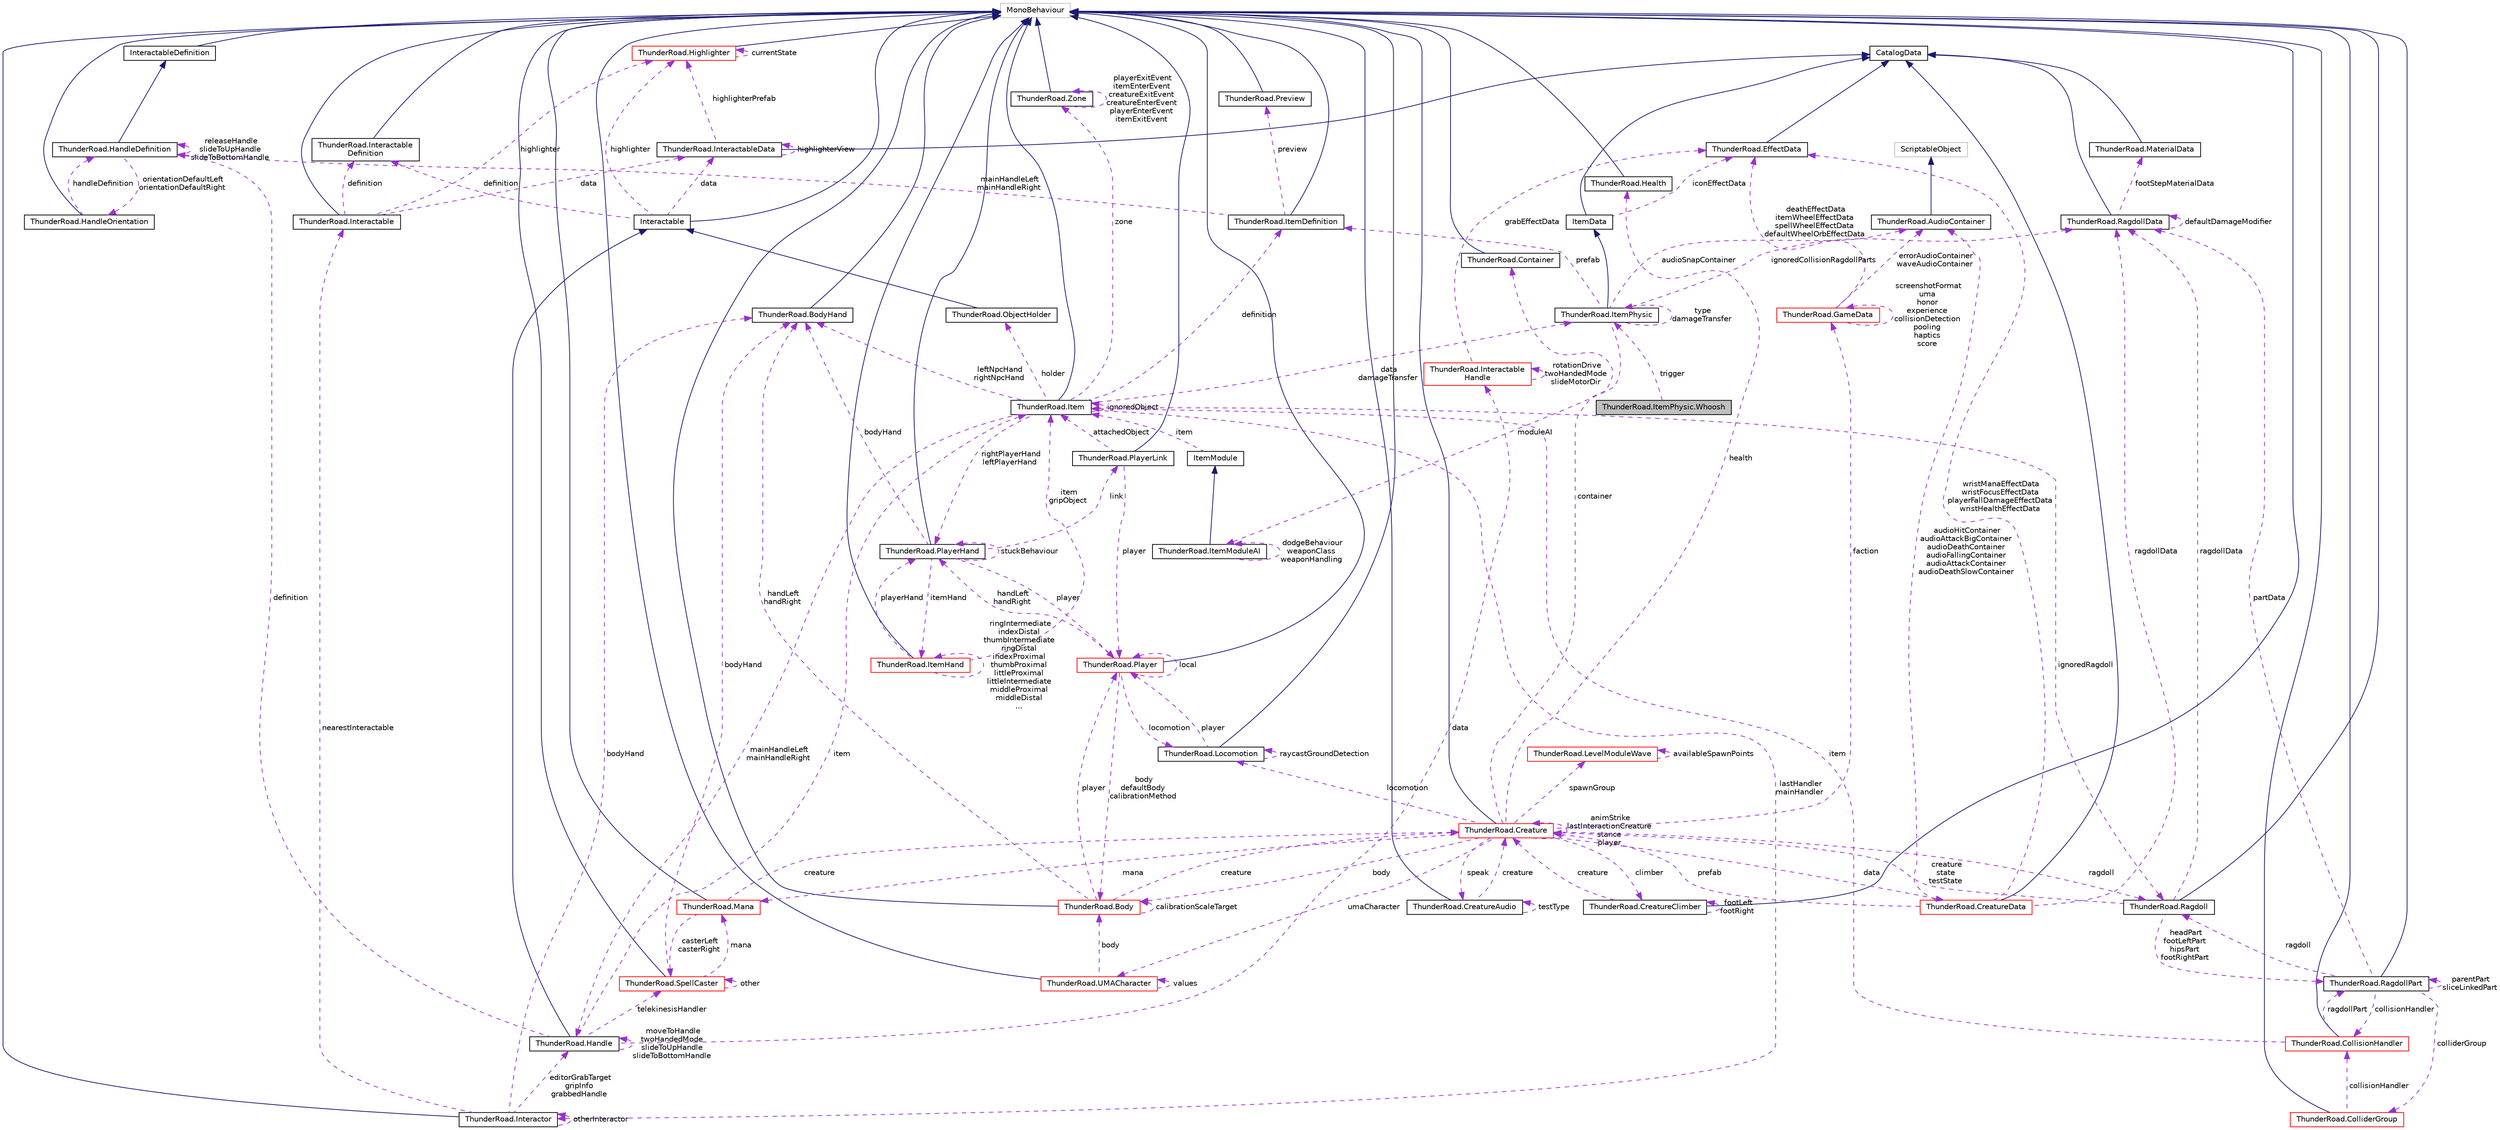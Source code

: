 digraph "ThunderRoad.ItemPhysic.Whoosh"
{
 // LATEX_PDF_SIZE
  edge [fontname="Helvetica",fontsize="10",labelfontname="Helvetica",labelfontsize="10"];
  node [fontname="Helvetica",fontsize="10",shape=record];
  Node1 [label="ThunderRoad.ItemPhysic.Whoosh",height=0.2,width=0.4,color="black", fillcolor="grey75", style="filled", fontcolor="black",tooltip="Class Whoosh."];
  Node2 -> Node1 [dir="back",color="darkorchid3",fontsize="10",style="dashed",label=" trigger" ,fontname="Helvetica"];
  Node2 [label="ThunderRoad.ItemPhysic",height=0.2,width=0.4,color="black", fillcolor="white", style="filled",URL="$class_thunder_road_1_1_item_physic.html",tooltip="Class ItemPhysic. Implements the ThunderRoad.ItemData"];
  Node3 -> Node2 [dir="back",color="midnightblue",fontsize="10",style="solid",fontname="Helvetica"];
  Node3 [label="ItemData",height=0.2,width=0.4,color="black", fillcolor="white", style="filled",URL="$class_thunder_road_1_1_item_data.html",tooltip="Class ItemData. Implements the ThunderRoad.CatalogData"];
  Node4 -> Node3 [dir="back",color="midnightblue",fontsize="10",style="solid",fontname="Helvetica"];
  Node4 [label="CatalogData",height=0.2,width=0.4,color="black", fillcolor="white", style="filled",URL="$class_thunder_road_1_1_catalog_data.html",tooltip="Class CatalogData."];
  Node5 -> Node3 [dir="back",color="darkorchid3",fontsize="10",style="dashed",label=" iconEffectData" ,fontname="Helvetica"];
  Node5 [label="ThunderRoad.EffectData",height=0.2,width=0.4,color="black", fillcolor="white", style="filled",URL="$class_thunder_road_1_1_effect_data.html",tooltip="Class EffectData. Implements the ThunderRoad.CatalogData"];
  Node4 -> Node5 [dir="back",color="midnightblue",fontsize="10",style="solid",fontname="Helvetica"];
  Node6 -> Node2 [dir="back",color="darkorchid3",fontsize="10",style="dashed",label=" ignoredCollisionRagdollParts" ,fontname="Helvetica"];
  Node6 [label="ThunderRoad.RagdollData",height=0.2,width=0.4,color="black", fillcolor="white", style="filled",URL="$class_thunder_road_1_1_ragdoll_data.html",tooltip="Class RagdollData. Implements the ThunderRoad.CatalogData"];
  Node4 -> Node6 [dir="back",color="midnightblue",fontsize="10",style="solid",fontname="Helvetica"];
  Node7 -> Node6 [dir="back",color="darkorchid3",fontsize="10",style="dashed",label=" footStepMaterialData" ,fontname="Helvetica"];
  Node7 [label="ThunderRoad.MaterialData",height=0.2,width=0.4,color="black", fillcolor="white", style="filled",URL="$class_thunder_road_1_1_material_data.html",tooltip="Class MaterialData. Implements the ThunderRoad.CatalogData"];
  Node4 -> Node7 [dir="back",color="midnightblue",fontsize="10",style="solid",fontname="Helvetica"];
  Node6 -> Node6 [dir="back",color="darkorchid3",fontsize="10",style="dashed",label=" defaultDamageModifier" ,fontname="Helvetica"];
  Node8 -> Node2 [dir="back",color="darkorchid3",fontsize="10",style="dashed",label=" prefab" ,fontname="Helvetica"];
  Node8 [label="ThunderRoad.ItemDefinition",height=0.2,width=0.4,color="black", fillcolor="white", style="filled",URL="$class_thunder_road_1_1_item_definition.html",tooltip="Class ItemDefinition. Implements the UnityEngine.MonoBehaviour"];
  Node9 -> Node8 [dir="back",color="midnightblue",fontsize="10",style="solid",fontname="Helvetica"];
  Node9 [label="MonoBehaviour",height=0.2,width=0.4,color="grey75", fillcolor="white", style="filled",tooltip=" "];
  Node10 -> Node8 [dir="back",color="darkorchid3",fontsize="10",style="dashed",label=" mainHandleLeft\nmainHandleRight" ,fontname="Helvetica"];
  Node10 [label="ThunderRoad.HandleDefinition",height=0.2,width=0.4,color="black", fillcolor="white", style="filled",URL="$class_thunder_road_1_1_handle_definition.html",tooltip="Class HandleDefinition. Implements the ThunderRoad.InteractableDefinition"];
  Node11 -> Node10 [dir="back",color="midnightblue",fontsize="10",style="solid",fontname="Helvetica"];
  Node11 [label="InteractableDefinition",height=0.2,width=0.4,color="black", fillcolor="white", style="filled",URL="$class_thunder_road_1_1_interactable_definition.html",tooltip="Class InteractableDefinition. Implements the UnityEngine.MonoBehaviour"];
  Node9 -> Node11 [dir="back",color="midnightblue",fontsize="10",style="solid",fontname="Helvetica"];
  Node12 -> Node10 [dir="back",color="darkorchid3",fontsize="10",style="dashed",label=" orientationDefaultLeft\norientationDefaultRight" ,fontname="Helvetica"];
  Node12 [label="ThunderRoad.HandleOrientation",height=0.2,width=0.4,color="black", fillcolor="white", style="filled",URL="$class_thunder_road_1_1_handle_orientation.html",tooltip="Class HandleOrientation. Implements the UnityEngine.MonoBehaviour"];
  Node9 -> Node12 [dir="back",color="midnightblue",fontsize="10",style="solid",fontname="Helvetica"];
  Node10 -> Node12 [dir="back",color="darkorchid3",fontsize="10",style="dashed",label=" handleDefinition" ,fontname="Helvetica"];
  Node10 -> Node10 [dir="back",color="darkorchid3",fontsize="10",style="dashed",label=" releaseHandle\nslideToUpHandle\nslideToBottomHandle" ,fontname="Helvetica"];
  Node13 -> Node8 [dir="back",color="darkorchid3",fontsize="10",style="dashed",label=" preview" ,fontname="Helvetica"];
  Node13 [label="ThunderRoad.Preview",height=0.2,width=0.4,color="black", fillcolor="white", style="filled",URL="$class_thunder_road_1_1_preview.html",tooltip="Class Preview. Implements the UnityEngine.MonoBehaviour"];
  Node9 -> Node13 [dir="back",color="midnightblue",fontsize="10",style="solid",fontname="Helvetica"];
  Node14 -> Node2 [dir="back",color="darkorchid3",fontsize="10",style="dashed",label=" audioSnapContainer" ,fontname="Helvetica"];
  Node14 [label="ThunderRoad.AudioContainer",height=0.2,width=0.4,color="black", fillcolor="white", style="filled",URL="$class_thunder_road_1_1_audio_container.html",tooltip="Class AudioContainer. Implements the UnityEngine.ScriptableObject"];
  Node15 -> Node14 [dir="back",color="midnightblue",fontsize="10",style="solid",fontname="Helvetica"];
  Node15 [label="ScriptableObject",height=0.2,width=0.4,color="grey75", fillcolor="white", style="filled",tooltip=" "];
  Node2 -> Node2 [dir="back",color="darkorchid3",fontsize="10",style="dashed",label=" type\ndamageTransfer" ,fontname="Helvetica"];
  Node16 -> Node2 [dir="back",color="darkorchid3",fontsize="10",style="dashed",label=" moduleAI" ,fontname="Helvetica"];
  Node16 [label="ThunderRoad.ItemModuleAI",height=0.2,width=0.4,color="black", fillcolor="white", style="filled",URL="$class_thunder_road_1_1_item_module_a_i.html",tooltip="Class ItemModuleAI. Implements the ThunderRoad.ItemModule"];
  Node17 -> Node16 [dir="back",color="midnightblue",fontsize="10",style="solid",fontname="Helvetica"];
  Node17 [label="ItemModule",height=0.2,width=0.4,color="black", fillcolor="white", style="filled",URL="$class_thunder_road_1_1_item_module.html",tooltip="Class ItemModule."];
  Node18 -> Node17 [dir="back",color="darkorchid3",fontsize="10",style="dashed",label=" item" ,fontname="Helvetica"];
  Node18 [label="ThunderRoad.Item",height=0.2,width=0.4,color="black", fillcolor="white", style="filled",URL="$class_thunder_road_1_1_item.html",tooltip="Class Item. Implements the UnityEngine.MonoBehaviour"];
  Node9 -> Node18 [dir="back",color="midnightblue",fontsize="10",style="solid",fontname="Helvetica"];
  Node19 -> Node18 [dir="back",color="darkorchid3",fontsize="10",style="dashed",label=" lastHandler\nmainHandler" ,fontname="Helvetica"];
  Node19 [label="ThunderRoad.Interactor",height=0.2,width=0.4,color="black", fillcolor="white", style="filled",URL="$class_thunder_road_1_1_interactor.html",tooltip="Class Interactor. Implements the UnityEngine.MonoBehaviour"];
  Node9 -> Node19 [dir="back",color="midnightblue",fontsize="10",style="solid",fontname="Helvetica"];
  Node19 -> Node19 [dir="back",color="darkorchid3",fontsize="10",style="dashed",label=" otherInteractor" ,fontname="Helvetica"];
  Node20 -> Node19 [dir="back",color="darkorchid3",fontsize="10",style="dashed",label=" editorGrabTarget\ngripInfo\ngrabbedHandle" ,fontname="Helvetica"];
  Node20 [label="ThunderRoad.Handle",height=0.2,width=0.4,color="black", fillcolor="white", style="filled",URL="$class_thunder_road_1_1_handle.html",tooltip="Class Handle. Implements the ThunderRoad.Interactable"];
  Node21 -> Node20 [dir="back",color="midnightblue",fontsize="10",style="solid",fontname="Helvetica"];
  Node21 [label="Interactable",height=0.2,width=0.4,color="black", fillcolor="white", style="filled",URL="$class_thunder_road_1_1_interactable.html",tooltip="Class Interactable. Implements the UnityEngine.MonoBehaviour"];
  Node9 -> Node21 [dir="back",color="midnightblue",fontsize="10",style="solid",fontname="Helvetica"];
  Node22 -> Node21 [dir="back",color="darkorchid3",fontsize="10",style="dashed",label=" highlighter" ,fontname="Helvetica"];
  Node22 [label="ThunderRoad.Highlighter",height=0.2,width=0.4,color="red", fillcolor="white", style="filled",URL="$class_thunder_road_1_1_highlighter.html",tooltip="Class Highlighter. Implements the UnityEngine.MonoBehaviour"];
  Node9 -> Node22 [dir="back",color="midnightblue",fontsize="10",style="solid",fontname="Helvetica"];
  Node22 -> Node22 [dir="back",color="darkorchid3",fontsize="10",style="dashed",label=" currentState" ,fontname="Helvetica"];
  Node25 -> Node21 [dir="back",color="darkorchid3",fontsize="10",style="dashed",label=" data" ,fontname="Helvetica"];
  Node25 [label="ThunderRoad.InteractableData",height=0.2,width=0.4,color="black", fillcolor="white", style="filled",URL="$class_thunder_road_1_1_interactable_data.html",tooltip="Class InteractableData. Implements the ThunderRoad.CatalogData"];
  Node4 -> Node25 [dir="back",color="midnightblue",fontsize="10",style="solid",fontname="Helvetica"];
  Node22 -> Node25 [dir="back",color="darkorchid3",fontsize="10",style="dashed",label=" highlighterPrefab" ,fontname="Helvetica"];
  Node25 -> Node25 [dir="back",color="darkorchid3",fontsize="10",style="dashed",label=" highlighterView" ,fontname="Helvetica"];
  Node26 -> Node21 [dir="back",color="darkorchid3",fontsize="10",style="dashed",label=" definition" ,fontname="Helvetica"];
  Node26 [label="ThunderRoad.Interactable\lDefinition",height=0.2,width=0.4,color="black", fillcolor="white", style="filled",URL="$class_thunder_road_1_1_interactable_definition.html",tooltip="Class InteractableDefinition. Implements the UnityEngine.MonoBehaviour"];
  Node9 -> Node26 [dir="back",color="midnightblue",fontsize="10",style="solid",fontname="Helvetica"];
  Node10 -> Node20 [dir="back",color="darkorchid3",fontsize="10",style="dashed",label=" definition" ,fontname="Helvetica"];
  Node27 -> Node20 [dir="back",color="darkorchid3",fontsize="10",style="dashed",label=" data" ,fontname="Helvetica"];
  Node27 [label="ThunderRoad.Interactable\lHandle",height=0.2,width=0.4,color="red", fillcolor="white", style="filled",URL="$class_thunder_road_1_1_interactable_handle.html",tooltip="Class InteractableHandle. Implements the ThunderRoad.InteractableData"];
  Node5 -> Node27 [dir="back",color="darkorchid3",fontsize="10",style="dashed",label=" grabEffectData" ,fontname="Helvetica"];
  Node27 -> Node27 [dir="back",color="darkorchid3",fontsize="10",style="dashed",label=" rotationDrive\ntwoHandedMode\nslideMotorDir" ,fontname="Helvetica"];
  Node30 -> Node20 [dir="back",color="darkorchid3",fontsize="10",style="dashed",label=" telekinesisHandler" ,fontname="Helvetica"];
  Node30 [label="ThunderRoad.SpellCaster",height=0.2,width=0.4,color="red", fillcolor="white", style="filled",URL="$class_thunder_road_1_1_spell_caster.html",tooltip="Class SpellCaster. Implements the UnityEngine.MonoBehaviour"];
  Node9 -> Node30 [dir="back",color="midnightblue",fontsize="10",style="solid",fontname="Helvetica"];
  Node30 -> Node30 [dir="back",color="darkorchid3",fontsize="10",style="dashed",label=" other" ,fontname="Helvetica"];
  Node35 -> Node30 [dir="back",color="darkorchid3",fontsize="10",style="dashed",label=" mana" ,fontname="Helvetica"];
  Node35 [label="ThunderRoad.Mana",height=0.2,width=0.4,color="red", fillcolor="white", style="filled",URL="$class_thunder_road_1_1_mana.html",tooltip="Class Mana. Implements the UnityEngine.MonoBehaviour"];
  Node9 -> Node35 [dir="back",color="midnightblue",fontsize="10",style="solid",fontname="Helvetica"];
  Node30 -> Node35 [dir="back",color="darkorchid3",fontsize="10",style="dashed",label=" casterLeft\ncasterRight" ,fontname="Helvetica"];
  Node37 -> Node35 [dir="back",color="darkorchid3",fontsize="10",style="dashed",label=" creature" ,fontname="Helvetica"];
  Node37 [label="ThunderRoad.Creature",height=0.2,width=0.4,color="red", fillcolor="white", style="filled",URL="$class_thunder_road_1_1_creature.html",tooltip="Class Creature. Implements the UnityEngine.MonoBehaviour"];
  Node9 -> Node37 [dir="back",color="midnightblue",fontsize="10",style="solid",fontname="Helvetica"];
  Node38 -> Node37 [dir="back",color="darkorchid3",fontsize="10",style="dashed",label=" climber" ,fontname="Helvetica"];
  Node38 [label="ThunderRoad.CreatureClimber",height=0.2,width=0.4,color="black", fillcolor="white", style="filled",URL="$class_thunder_road_1_1_creature_climber.html",tooltip="Class CreatureClimber. Implements the UnityEngine.MonoBehaviour"];
  Node9 -> Node38 [dir="back",color="midnightblue",fontsize="10",style="solid",fontname="Helvetica"];
  Node38 -> Node38 [dir="back",color="darkorchid3",fontsize="10",style="dashed",label=" footLeft\nfootRight" ,fontname="Helvetica"];
  Node37 -> Node38 [dir="back",color="darkorchid3",fontsize="10",style="dashed",label=" creature" ,fontname="Helvetica"];
  Node39 -> Node37 [dir="back",color="darkorchid3",fontsize="10",style="dashed",label=" health" ,fontname="Helvetica"];
  Node39 [label="ThunderRoad.Health",height=0.2,width=0.4,color="black", fillcolor="white", style="filled",URL="$class_thunder_road_1_1_health.html",tooltip="Class Health. Implements the UnityEngine.MonoBehaviour"];
  Node9 -> Node39 [dir="back",color="midnightblue",fontsize="10",style="solid",fontname="Helvetica"];
  Node40 -> Node37 [dir="back",color="darkorchid3",fontsize="10",style="dashed",label=" faction" ,fontname="Helvetica"];
  Node40 [label="ThunderRoad.GameData",height=0.2,width=0.4,color="red", fillcolor="white", style="filled",URL="$class_thunder_road_1_1_game_data.html",tooltip="Class GameData."];
  Node40 -> Node40 [dir="back",color="darkorchid3",fontsize="10",style="dashed",label=" screenshotFormat\numa\nhonor\nexperience\ncollisionDetection\npooling\nhaptics\nscore" ,fontname="Helvetica"];
  Node5 -> Node40 [dir="back",color="darkorchid3",fontsize="10",style="dashed",label=" deathEffectData\nitemWheelEffectData\nspellWheelEffectData\ndefaultWheelOrbEffectData" ,fontname="Helvetica"];
  Node14 -> Node40 [dir="back",color="darkorchid3",fontsize="10",style="dashed",label=" errorAudioContainer\nwaveAudioContainer" ,fontname="Helvetica"];
  Node41 -> Node37 [dir="back",color="darkorchid3",fontsize="10",style="dashed",label=" spawnGroup" ,fontname="Helvetica"];
  Node41 [label="ThunderRoad.LevelModuleWave",height=0.2,width=0.4,color="red", fillcolor="white", style="filled",URL="$class_thunder_road_1_1_level_module_wave.html",tooltip="Class LevelModuleWave. Implements the ThunderRoad.LevelModule"];
  Node41 -> Node41 [dir="back",color="darkorchid3",fontsize="10",style="dashed",label=" availableSpawnPoints" ,fontname="Helvetica"];
  Node44 -> Node37 [dir="back",color="darkorchid3",fontsize="10",style="dashed",label=" data" ,fontname="Helvetica"];
  Node44 [label="ThunderRoad.CreatureData",height=0.2,width=0.4,color="red", fillcolor="white", style="filled",URL="$class_thunder_road_1_1_creature_data.html",tooltip="Class CreatureData. Implements the ThunderRoad.CatalogData"];
  Node4 -> Node44 [dir="back",color="midnightblue",fontsize="10",style="solid",fontname="Helvetica"];
  Node6 -> Node44 [dir="back",color="darkorchid3",fontsize="10",style="dashed",label=" ragdollData" ,fontname="Helvetica"];
  Node5 -> Node44 [dir="back",color="darkorchid3",fontsize="10",style="dashed",label=" wristManaEffectData\nwristFocusEffectData\nplayerFallDamageEffectData\nwristHealthEffectData" ,fontname="Helvetica"];
  Node14 -> Node44 [dir="back",color="darkorchid3",fontsize="10",style="dashed",label=" audioHitContainer\naudioAttackBigContainer\naudioDeathContainer\naudioFallingContainer\naudioAttackContainer\naudioDeathSlowContainer" ,fontname="Helvetica"];
  Node37 -> Node44 [dir="back",color="darkorchid3",fontsize="10",style="dashed",label=" prefab" ,fontname="Helvetica"];
  Node47 -> Node37 [dir="back",color="darkorchid3",fontsize="10",style="dashed",label=" locomotion" ,fontname="Helvetica"];
  Node47 [label="ThunderRoad.Locomotion",height=0.2,width=0.4,color="black", fillcolor="white", style="filled",URL="$class_thunder_road_1_1_locomotion.html",tooltip="Class Locomotion. Implements the UnityEngine.MonoBehaviour"];
  Node9 -> Node47 [dir="back",color="midnightblue",fontsize="10",style="solid",fontname="Helvetica"];
  Node48 -> Node47 [dir="back",color="darkorchid3",fontsize="10",style="dashed",label=" player" ,fontname="Helvetica"];
  Node48 [label="ThunderRoad.Player",height=0.2,width=0.4,color="red", fillcolor="white", style="filled",URL="$class_thunder_road_1_1_player.html",tooltip="Class Player. Implements the UnityEngine.MonoBehaviour"];
  Node9 -> Node48 [dir="back",color="midnightblue",fontsize="10",style="solid",fontname="Helvetica"];
  Node48 -> Node48 [dir="back",color="darkorchid3",fontsize="10",style="dashed",label=" local" ,fontname="Helvetica"];
  Node47 -> Node48 [dir="back",color="darkorchid3",fontsize="10",style="dashed",label=" locomotion" ,fontname="Helvetica"];
  Node52 -> Node48 [dir="back",color="darkorchid3",fontsize="10",style="dashed",label=" body\ndefaultBody\ncalibrationMethod" ,fontname="Helvetica"];
  Node52 [label="ThunderRoad.Body",height=0.2,width=0.4,color="red", fillcolor="white", style="filled",URL="$class_thunder_road_1_1_body.html",tooltip="Class Body. Implements the UnityEngine.MonoBehaviour"];
  Node9 -> Node52 [dir="back",color="midnightblue",fontsize="10",style="solid",fontname="Helvetica"];
  Node48 -> Node52 [dir="back",color="darkorchid3",fontsize="10",style="dashed",label=" player" ,fontname="Helvetica"];
  Node52 -> Node52 [dir="back",color="darkorchid3",fontsize="10",style="dashed",label=" calibrationScaleTarget" ,fontname="Helvetica"];
  Node37 -> Node52 [dir="back",color="darkorchid3",fontsize="10",style="dashed",label=" creature" ,fontname="Helvetica"];
  Node54 -> Node52 [dir="back",color="darkorchid3",fontsize="10",style="dashed",label=" handLeft\nhandRight" ,fontname="Helvetica"];
  Node54 [label="ThunderRoad.BodyHand",height=0.2,width=0.4,color="black", fillcolor="white", style="filled",URL="$class_thunder_road_1_1_body_hand.html",tooltip="Class BodyHand. Implements the UnityEngine.MonoBehaviour"];
  Node9 -> Node54 [dir="back",color="midnightblue",fontsize="10",style="solid",fontname="Helvetica"];
  Node57 -> Node48 [dir="back",color="darkorchid3",fontsize="10",style="dashed",label=" handLeft\nhandRight" ,fontname="Helvetica"];
  Node57 [label="ThunderRoad.PlayerHand",height=0.2,width=0.4,color="black", fillcolor="white", style="filled",URL="$class_thunder_road_1_1_player_hand.html",tooltip="Class PlayerHand. Implements the UnityEngine.MonoBehaviour"];
  Node9 -> Node57 [dir="back",color="midnightblue",fontsize="10",style="solid",fontname="Helvetica"];
  Node48 -> Node57 [dir="back",color="darkorchid3",fontsize="10",style="dashed",label=" player" ,fontname="Helvetica"];
  Node58 -> Node57 [dir="back",color="darkorchid3",fontsize="10",style="dashed",label=" link" ,fontname="Helvetica"];
  Node58 [label="ThunderRoad.PlayerLink",height=0.2,width=0.4,color="black", fillcolor="white", style="filled",URL="$class_thunder_road_1_1_player_link.html",tooltip="Class PlayerLink. Implements the UnityEngine.MonoBehaviour"];
  Node9 -> Node58 [dir="back",color="midnightblue",fontsize="10",style="solid",fontname="Helvetica"];
  Node48 -> Node58 [dir="back",color="darkorchid3",fontsize="10",style="dashed",label=" player" ,fontname="Helvetica"];
  Node18 -> Node58 [dir="back",color="darkorchid3",fontsize="10",style="dashed",label=" attachedObject" ,fontname="Helvetica"];
  Node59 -> Node57 [dir="back",color="darkorchid3",fontsize="10",style="dashed",label=" itemHand" ,fontname="Helvetica"];
  Node59 [label="ThunderRoad.ItemHand",height=0.2,width=0.4,color="red", fillcolor="white", style="filled",URL="$class_thunder_road_1_1_item_hand.html",tooltip="Class ItemHand. Implements the UnityEngine.MonoBehaviour"];
  Node9 -> Node59 [dir="back",color="midnightblue",fontsize="10",style="solid",fontname="Helvetica"];
  Node59 -> Node59 [dir="back",color="darkorchid3",fontsize="10",style="dashed",label=" ringIntermediate\nindexDistal\nthumbIntermediate\nringDistal\nindexProximal\nthumbProximal\nlittleProximal\nlittleIntermediate\nmiddleProximal\nmiddleDistal\n..." ,fontname="Helvetica"];
  Node18 -> Node59 [dir="back",color="darkorchid3",fontsize="10",style="dashed",label=" item\ngripObject" ,fontname="Helvetica"];
  Node57 -> Node59 [dir="back",color="darkorchid3",fontsize="10",style="dashed",label=" playerHand" ,fontname="Helvetica"];
  Node54 -> Node57 [dir="back",color="darkorchid3",fontsize="10",style="dashed",label=" bodyHand" ,fontname="Helvetica"];
  Node57 -> Node57 [dir="back",color="darkorchid3",fontsize="10",style="dashed",label=" stuckBehaviour" ,fontname="Helvetica"];
  Node47 -> Node47 [dir="back",color="darkorchid3",fontsize="10",style="dashed",label=" raycastGroundDetection" ,fontname="Helvetica"];
  Node63 -> Node37 [dir="back",color="darkorchid3",fontsize="10",style="dashed",label=" ragdoll" ,fontname="Helvetica"];
  Node63 [label="ThunderRoad.Ragdoll",height=0.2,width=0.4,color="black", fillcolor="white", style="filled",URL="$class_thunder_road_1_1_ragdoll.html",tooltip="Class Ragdoll. Implements the UnityEngine.MonoBehaviour"];
  Node9 -> Node63 [dir="back",color="midnightblue",fontsize="10",style="solid",fontname="Helvetica"];
  Node6 -> Node63 [dir="back",color="darkorchid3",fontsize="10",style="dashed",label=" ragdollData" ,fontname="Helvetica"];
  Node64 -> Node63 [dir="back",color="darkorchid3",fontsize="10",style="dashed",label=" headPart\nfootLeftPart\nhipsPart\nfootRightPart" ,fontname="Helvetica"];
  Node64 [label="ThunderRoad.RagdollPart",height=0.2,width=0.4,color="black", fillcolor="white", style="filled",URL="$class_thunder_road_1_1_ragdoll_part.html",tooltip="Class RagdollPart. Implements the UnityEngine.MonoBehaviour"];
  Node9 -> Node64 [dir="back",color="midnightblue",fontsize="10",style="solid",fontname="Helvetica"];
  Node65 -> Node64 [dir="back",color="darkorchid3",fontsize="10",style="dashed",label=" collisionHandler" ,fontname="Helvetica"];
  Node65 [label="ThunderRoad.CollisionHandler",height=0.2,width=0.4,color="red", fillcolor="white", style="filled",URL="$class_thunder_road_1_1_collision_handler.html",tooltip="Class CollisionHandler. Implements the UnityEngine.MonoBehaviour"];
  Node9 -> Node65 [dir="back",color="midnightblue",fontsize="10",style="solid",fontname="Helvetica"];
  Node64 -> Node65 [dir="back",color="darkorchid3",fontsize="10",style="dashed",label=" ragdollPart" ,fontname="Helvetica"];
  Node18 -> Node65 [dir="back",color="darkorchid3",fontsize="10",style="dashed",label=" item" ,fontname="Helvetica"];
  Node6 -> Node64 [dir="back",color="darkorchid3",fontsize="10",style="dashed",label=" partData" ,fontname="Helvetica"];
  Node64 -> Node64 [dir="back",color="darkorchid3",fontsize="10",style="dashed",label=" parentPart\nsliceLinkedPart" ,fontname="Helvetica"];
  Node63 -> Node64 [dir="back",color="darkorchid3",fontsize="10",style="dashed",label=" ragdoll" ,fontname="Helvetica"];
  Node67 -> Node64 [dir="back",color="darkorchid3",fontsize="10",style="dashed",label=" colliderGroup" ,fontname="Helvetica"];
  Node67 [label="ThunderRoad.ColliderGroup",height=0.2,width=0.4,color="red", fillcolor="white", style="filled",URL="$class_thunder_road_1_1_collider_group.html",tooltip="Class ColliderGroup. Implements the UnityEngine.MonoBehaviour"];
  Node9 -> Node67 [dir="back",color="midnightblue",fontsize="10",style="solid",fontname="Helvetica"];
  Node65 -> Node67 [dir="back",color="darkorchid3",fontsize="10",style="dashed",label=" collisionHandler" ,fontname="Helvetica"];
  Node37 -> Node63 [dir="back",color="darkorchid3",fontsize="10",style="dashed",label=" creature\nstate\ntestState" ,fontname="Helvetica"];
  Node52 -> Node37 [dir="back",color="darkorchid3",fontsize="10",style="dashed",label=" body" ,fontname="Helvetica"];
  Node78 -> Node37 [dir="back",color="darkorchid3",fontsize="10",style="dashed",label=" speak" ,fontname="Helvetica"];
  Node78 [label="ThunderRoad.CreatureAudio",height=0.2,width=0.4,color="black", fillcolor="white", style="filled",URL="$class_thunder_road_1_1_creature_audio.html",tooltip="Class CreatureAudio. Implements the UnityEngine.MonoBehaviour"];
  Node9 -> Node78 [dir="back",color="midnightblue",fontsize="10",style="solid",fontname="Helvetica"];
  Node78 -> Node78 [dir="back",color="darkorchid3",fontsize="10",style="dashed",label=" testType" ,fontname="Helvetica"];
  Node37 -> Node78 [dir="back",color="darkorchid3",fontsize="10",style="dashed",label=" creature" ,fontname="Helvetica"];
  Node37 -> Node37 [dir="back",color="darkorchid3",fontsize="10",style="dashed",label=" animStrike\nlastInteractionCreature\nstance\nplayer" ,fontname="Helvetica"];
  Node35 -> Node37 [dir="back",color="darkorchid3",fontsize="10",style="dashed",label=" mana" ,fontname="Helvetica"];
  Node79 -> Node37 [dir="back",color="darkorchid3",fontsize="10",style="dashed",label=" umaCharacter" ,fontname="Helvetica"];
  Node79 [label="ThunderRoad.UMACharacter",height=0.2,width=0.4,color="red", fillcolor="white", style="filled",URL="$class_thunder_road_1_1_u_m_a_character.html",tooltip="Class UMACharacter. Implements the UnityEngine.MonoBehaviour"];
  Node9 -> Node79 [dir="back",color="midnightblue",fontsize="10",style="solid",fontname="Helvetica"];
  Node52 -> Node79 [dir="back",color="darkorchid3",fontsize="10",style="dashed",label=" body" ,fontname="Helvetica"];
  Node79 -> Node79 [dir="back",color="darkorchid3",fontsize="10",style="dashed",label=" values" ,fontname="Helvetica"];
  Node80 -> Node37 [dir="back",color="darkorchid3",fontsize="10",style="dashed",label=" container" ,fontname="Helvetica"];
  Node80 [label="ThunderRoad.Container",height=0.2,width=0.4,color="black", fillcolor="white", style="filled",URL="$class_thunder_road_1_1_container.html",tooltip="Class Container. Implements the UnityEngine.MonoBehaviour"];
  Node9 -> Node80 [dir="back",color="midnightblue",fontsize="10",style="solid",fontname="Helvetica"];
  Node54 -> Node30 [dir="back",color="darkorchid3",fontsize="10",style="dashed",label=" bodyHand" ,fontname="Helvetica"];
  Node20 -> Node20 [dir="back",color="darkorchid3",fontsize="10",style="dashed",label=" moveToHandle\ntwoHandedMode\nslideToUpHandle\nslideToBottomHandle" ,fontname="Helvetica"];
  Node18 -> Node20 [dir="back",color="darkorchid3",fontsize="10",style="dashed",label=" item" ,fontname="Helvetica"];
  Node91 -> Node19 [dir="back",color="darkorchid3",fontsize="10",style="dashed",label=" nearestInteractable" ,fontname="Helvetica"];
  Node91 [label="ThunderRoad.Interactable",height=0.2,width=0.4,color="black", fillcolor="white", style="filled",URL="$class_thunder_road_1_1_interactable.html",tooltip="Class Interactable. Implements the UnityEngine.MonoBehaviour"];
  Node9 -> Node91 [dir="back",color="midnightblue",fontsize="10",style="solid",fontname="Helvetica"];
  Node22 -> Node91 [dir="back",color="darkorchid3",fontsize="10",style="dashed",label=" highlighter" ,fontname="Helvetica"];
  Node25 -> Node91 [dir="back",color="darkorchid3",fontsize="10",style="dashed",label=" data" ,fontname="Helvetica"];
  Node26 -> Node91 [dir="back",color="darkorchid3",fontsize="10",style="dashed",label=" definition" ,fontname="Helvetica"];
  Node54 -> Node19 [dir="back",color="darkorchid3",fontsize="10",style="dashed",label=" bodyHand" ,fontname="Helvetica"];
  Node8 -> Node18 [dir="back",color="darkorchid3",fontsize="10",style="dashed",label=" definition" ,fontname="Helvetica"];
  Node63 -> Node18 [dir="back",color="darkorchid3",fontsize="10",style="dashed",label=" ignoredRagdoll" ,fontname="Helvetica"];
  Node2 -> Node18 [dir="back",color="darkorchid3",fontsize="10",style="dashed",label=" data\ndamageTransfer" ,fontname="Helvetica"];
  Node92 -> Node18 [dir="back",color="darkorchid3",fontsize="10",style="dashed",label=" holder" ,fontname="Helvetica"];
  Node92 [label="ThunderRoad.ObjectHolder",height=0.2,width=0.4,color="black", fillcolor="white", style="filled",URL="$class_thunder_road_1_1_object_holder.html",tooltip="Class ObjectHolder. Implements the ThunderRoad.Interactable"];
  Node21 -> Node92 [dir="back",color="midnightblue",fontsize="10",style="solid",fontname="Helvetica"];
  Node20 -> Node18 [dir="back",color="darkorchid3",fontsize="10",style="dashed",label=" mainHandleLeft\nmainHandleRight" ,fontname="Helvetica"];
  Node18 -> Node18 [dir="back",color="darkorchid3",fontsize="10",style="dashed",label=" ignoredObject" ,fontname="Helvetica"];
  Node93 -> Node18 [dir="back",color="darkorchid3",fontsize="10",style="dashed",label=" zone" ,fontname="Helvetica"];
  Node93 [label="ThunderRoad.Zone",height=0.2,width=0.4,color="black", fillcolor="white", style="filled",URL="$class_thunder_road_1_1_zone.html",tooltip="Class Zone. Implements the UnityEngine.MonoBehaviour"];
  Node9 -> Node93 [dir="back",color="midnightblue",fontsize="10",style="solid",fontname="Helvetica"];
  Node93 -> Node93 [dir="back",color="darkorchid3",fontsize="10",style="dashed",label=" playerExitEvent\nitemEnterEvent\ncreatureExitEvent\ncreatureEnterEvent\nplayerEnterEvent\nitemExitEvent" ,fontname="Helvetica"];
  Node54 -> Node18 [dir="back",color="darkorchid3",fontsize="10",style="dashed",label=" leftNpcHand\nrightNpcHand" ,fontname="Helvetica"];
  Node57 -> Node18 [dir="back",color="darkorchid3",fontsize="10",style="dashed",label=" rightPlayerHand\nleftPlayerHand" ,fontname="Helvetica"];
  Node16 -> Node16 [dir="back",color="darkorchid3",fontsize="10",style="dashed",label=" dodgeBehaviour\nweaponClass\nweaponHandling" ,fontname="Helvetica"];
}

